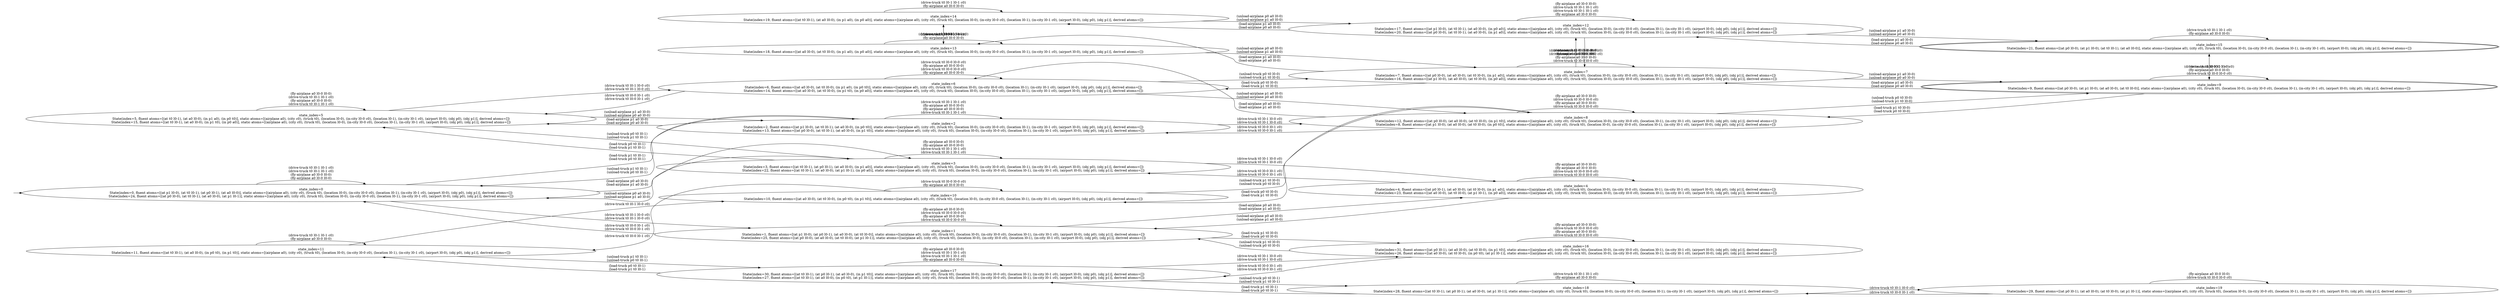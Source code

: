 digraph {
rankdir="LR"
s0[label="state_index=0
State(index=0, fluent atoms=[(at p1 l0-0), (at t0 l0-1), (at p0 l0-1), (at a0 l0-0)], static atoms=[(airplane a0), (city c0), (truck t0), (location l0-0), (in-city l0-0 c0), (location l0-1), (in-city l0-1 c0), (airport l0-0), (obj p0), (obj p1)], derived atoms=[])
State(index=24, fluent atoms=[(at p0 l0-0), (at t0 l0-1), (at a0 l0-0), (at p1 l0-1)], static atoms=[(airplane a0), (city c0), (truck t0), (location l0-0), (in-city l0-0 c0), (location l0-1), (in-city l0-1 c0), (airport l0-0), (obj p0), (obj p1)], derived atoms=[])
"]
s1[label="state_index=1
State(index=1, fluent atoms=[(at p1 l0-0), (at p0 l0-1), (at a0 l0-0), (at t0 l0-0)], static atoms=[(airplane a0), (city c0), (truck t0), (location l0-0), (in-city l0-0 c0), (location l0-1), (in-city l0-1 c0), (airport l0-0), (obj p0), (obj p1)], derived atoms=[])
State(index=25, fluent atoms=[(at p0 l0-0), (at a0 l0-0), (at t0 l0-0), (at p1 l0-1)], static atoms=[(airplane a0), (city c0), (truck t0), (location l0-0), (in-city l0-0 c0), (location l0-1), (in-city l0-1 c0), (airport l0-0), (obj p0), (obj p1)], derived atoms=[])
"]
s2[label="state_index=2
State(index=2, fluent atoms=[(at p1 l0-0), (at t0 l0-1), (at a0 l0-0), (in p0 t0)], static atoms=[(airplane a0), (city c0), (truck t0), (location l0-0), (in-city l0-0 c0), (location l0-1), (in-city l0-1 c0), (airport l0-0), (obj p0), (obj p1)], derived atoms=[])
State(index=13, fluent atoms=[(at p0 l0-0), (at t0 l0-1), (at a0 l0-0), (in p1 t0)], static atoms=[(airplane a0), (city c0), (truck t0), (location l0-0), (in-city l0-0 c0), (location l0-1), (in-city l0-1 c0), (airport l0-0), (obj p0), (obj p1)], derived atoms=[])
"]
s3[label="state_index=3
State(index=3, fluent atoms=[(at t0 l0-1), (at p0 l0-1), (at a0 l0-0), (in p1 a0)], static atoms=[(airplane a0), (city c0), (truck t0), (location l0-0), (in-city l0-0 c0), (location l0-1), (in-city l0-1 c0), (airport l0-0), (obj p0), (obj p1)], derived atoms=[])
State(index=22, fluent atoms=[(at t0 l0-1), (at a0 l0-0), (at p1 l0-1), (in p0 a0)], static atoms=[(airplane a0), (city c0), (truck t0), (location l0-0), (in-city l0-0 c0), (location l0-1), (in-city l0-1 c0), (airport l0-0), (obj p0), (obj p1)], derived atoms=[])
"]
s4[label="state_index=4
State(index=4, fluent atoms=[(at p0 l0-1), (at a0 l0-0), (at t0 l0-0), (in p1 a0)], static atoms=[(airplane a0), (city c0), (truck t0), (location l0-0), (in-city l0-0 c0), (location l0-1), (in-city l0-1 c0), (airport l0-0), (obj p0), (obj p1)], derived atoms=[])
State(index=23, fluent atoms=[(at a0 l0-0), (at t0 l0-0), (at p1 l0-1), (in p0 a0)], static atoms=[(airplane a0), (city c0), (truck t0), (location l0-0), (in-city l0-0 c0), (location l0-1), (in-city l0-1 c0), (airport l0-0), (obj p0), (obj p1)], derived atoms=[])
"]
s5[label="state_index=5
State(index=5, fluent atoms=[(at t0 l0-1), (at a0 l0-0), (in p1 a0), (in p0 t0)], static atoms=[(airplane a0), (city c0), (truck t0), (location l0-0), (in-city l0-0 c0), (location l0-1), (in-city l0-1 c0), (airport l0-0), (obj p0), (obj p1)], derived atoms=[])
State(index=15, fluent atoms=[(at t0 l0-1), (at a0 l0-0), (in p1 t0), (in p0 a0)], static atoms=[(airplane a0), (city c0), (truck t0), (location l0-0), (in-city l0-0 c0), (location l0-1), (in-city l0-1 c0), (airport l0-0), (obj p0), (obj p1)], derived atoms=[])
"]
s6[label="state_index=6
State(index=6, fluent atoms=[(at a0 l0-0), (at t0 l0-0), (in p1 a0), (in p0 t0)], static atoms=[(airplane a0), (city c0), (truck t0), (location l0-0), (in-city l0-0 c0), (location l0-1), (in-city l0-1 c0), (airport l0-0), (obj p0), (obj p1)], derived atoms=[])
State(index=14, fluent atoms=[(at a0 l0-0), (at t0 l0-0), (in p1 t0), (in p0 a0)], static atoms=[(airplane a0), (city c0), (truck t0), (location l0-0), (in-city l0-0 c0), (location l0-1), (in-city l0-1 c0), (airport l0-0), (obj p0), (obj p1)], derived atoms=[])
"]
s7[label="state_index=7
State(index=7, fluent atoms=[(at p0 l0-0), (at a0 l0-0), (at t0 l0-0), (in p1 a0)], static atoms=[(airplane a0), (city c0), (truck t0), (location l0-0), (in-city l0-0 c0), (location l0-1), (in-city l0-1 c0), (airport l0-0), (obj p0), (obj p1)], derived atoms=[])
State(index=16, fluent atoms=[(at p1 l0-0), (at a0 l0-0), (at t0 l0-0), (in p0 a0)], static atoms=[(airplane a0), (city c0), (truck t0), (location l0-0), (in-city l0-0 c0), (location l0-1), (in-city l0-1 c0), (airport l0-0), (obj p0), (obj p1)], derived atoms=[])
"]
s8[label="state_index=8
State(index=12, fluent atoms=[(at p0 l0-0), (at a0 l0-0), (at t0 l0-0), (in p1 t0)], static atoms=[(airplane a0), (city c0), (truck t0), (location l0-0), (in-city l0-0 c0), (location l0-1), (in-city l0-1 c0), (airport l0-0), (obj p0), (obj p1)], derived atoms=[])
State(index=8, fluent atoms=[(at p1 l0-0), (at a0 l0-0), (at t0 l0-0), (in p0 t0)], static atoms=[(airplane a0), (city c0), (truck t0), (location l0-0), (in-city l0-0 c0), (location l0-1), (in-city l0-1 c0), (airport l0-0), (obj p0), (obj p1)], derived atoms=[])
"]
s9[peripheries=2,label="state_index=9
State(index=9, fluent atoms=[(at p0 l0-0), (at p1 l0-0), (at a0 l0-0), (at t0 l0-0)], static atoms=[(airplane a0), (city c0), (truck t0), (location l0-0), (in-city l0-0 c0), (location l0-1), (in-city l0-1 c0), (airport l0-0), (obj p0), (obj p1)], derived atoms=[])
"]
s10[label="state_index=10
State(index=10, fluent atoms=[(at a0 l0-0), (at t0 l0-0), (in p0 t0), (in p1 t0)], static atoms=[(airplane a0), (city c0), (truck t0), (location l0-0), (in-city l0-0 c0), (location l0-1), (in-city l0-1 c0), (airport l0-0), (obj p0), (obj p1)], derived atoms=[])
"]
s11[label="state_index=11
State(index=11, fluent atoms=[(at t0 l0-1), (at a0 l0-0), (in p0 t0), (in p1 t0)], static atoms=[(airplane a0), (city c0), (truck t0), (location l0-0), (in-city l0-0 c0), (location l0-1), (in-city l0-1 c0), (airport l0-0), (obj p0), (obj p1)], derived atoms=[])
"]
s12[label="state_index=12
State(index=17, fluent atoms=[(at p1 l0-0), (at t0 l0-1), (at a0 l0-0), (in p0 a0)], static atoms=[(airplane a0), (city c0), (truck t0), (location l0-0), (in-city l0-0 c0), (location l0-1), (in-city l0-1 c0), (airport l0-0), (obj p0), (obj p1)], derived atoms=[])
State(index=20, fluent atoms=[(at p0 l0-0), (at t0 l0-1), (at a0 l0-0), (in p1 a0)], static atoms=[(airplane a0), (city c0), (truck t0), (location l0-0), (in-city l0-0 c0), (location l0-1), (in-city l0-1 c0), (airport l0-0), (obj p0), (obj p1)], derived atoms=[])
"]
s13[label="state_index=13
State(index=18, fluent atoms=[(at a0 l0-0), (at t0 l0-0), (in p1 a0), (in p0 a0)], static atoms=[(airplane a0), (city c0), (truck t0), (location l0-0), (in-city l0-0 c0), (location l0-1), (in-city l0-1 c0), (airport l0-0), (obj p0), (obj p1)], derived atoms=[])
"]
s14[label="state_index=14
State(index=19, fluent atoms=[(at t0 l0-1), (at a0 l0-0), (in p1 a0), (in p0 a0)], static atoms=[(airplane a0), (city c0), (truck t0), (location l0-0), (in-city l0-0 c0), (location l0-1), (in-city l0-1 c0), (airport l0-0), (obj p0), (obj p1)], derived atoms=[])
"]
s15[peripheries=2,label="state_index=15
State(index=21, fluent atoms=[(at p0 l0-0), (at p1 l0-0), (at t0 l0-1), (at a0 l0-0)], static atoms=[(airplane a0), (city c0), (truck t0), (location l0-0), (in-city l0-0 c0), (location l0-1), (in-city l0-1 c0), (airport l0-0), (obj p0), (obj p1)], derived atoms=[])
"]
s16[label="state_index=16
State(index=31, fluent atoms=[(at p0 l0-1), (at a0 l0-0), (at t0 l0-0), (in p1 t0)], static atoms=[(airplane a0), (city c0), (truck t0), (location l0-0), (in-city l0-0 c0), (location l0-1), (in-city l0-1 c0), (airport l0-0), (obj p0), (obj p1)], derived atoms=[])
State(index=26, fluent atoms=[(at a0 l0-0), (at t0 l0-0), (in p0 t0), (at p1 l0-1)], static atoms=[(airplane a0), (city c0), (truck t0), (location l0-0), (in-city l0-0 c0), (location l0-1), (in-city l0-1 c0), (airport l0-0), (obj p0), (obj p1)], derived atoms=[])
"]
s17[label="state_index=17
State(index=30, fluent atoms=[(at t0 l0-1), (at p0 l0-1), (at a0 l0-0), (in p1 t0)], static atoms=[(airplane a0), (city c0), (truck t0), (location l0-0), (in-city l0-0 c0), (location l0-1), (in-city l0-1 c0), (airport l0-0), (obj p0), (obj p1)], derived atoms=[])
State(index=27, fluent atoms=[(at t0 l0-1), (at a0 l0-0), (in p0 t0), (at p1 l0-1)], static atoms=[(airplane a0), (city c0), (truck t0), (location l0-0), (in-city l0-0 c0), (location l0-1), (in-city l0-1 c0), (airport l0-0), (obj p0), (obj p1)], derived atoms=[])
"]
s18[label="state_index=18
State(index=28, fluent atoms=[(at t0 l0-1), (at p0 l0-1), (at a0 l0-0), (at p1 l0-1)], static atoms=[(airplane a0), (city c0), (truck t0), (location l0-0), (in-city l0-0 c0), (location l0-1), (in-city l0-1 c0), (airport l0-0), (obj p0), (obj p1)], derived atoms=[])
"]
s19[label="state_index=19
State(index=29, fluent atoms=[(at p0 l0-1), (at a0 l0-0), (at t0 l0-0), (at p1 l0-1)], static atoms=[(airplane a0), (city c0), (truck t0), (location l0-0), (in-city l0-0 c0), (location l0-1), (in-city l0-1 c0), (airport l0-0), (obj p0), (obj p1)], derived atoms=[])
"]
Dangling [ label = "", style = invis ]
{ rank = same; Dangling }
Dangling -> s0
{ rank = same; s19}
{ rank = same; s4,s16,s18}
{ rank = same; s1,s3,s17}
{ rank = same; s0,s5,s11}
{ rank = same; s2,s6,s10,s13,s14}
{ rank = same; s7,s8,s12}
{ rank = same; s9,s15}
s0->s0 [label="(drive-truck t0 l0-1 l0-1 c0)
(drive-truck t0 l0-1 l0-1 c0)
(fly-airplane a0 l0-0 l0-0)
(fly-airplane a0 l0-0 l0-0)
"]
s0->s1 [label="(drive-truck t0 l0-1 l0-0 c0)
(drive-truck t0 l0-1 l0-0 c0)
"]
s0->s2 [label="(load-truck p1 t0 l0-1)
(load-truck p0 t0 l0-1)
"]
s0->s3 [label="(load-airplane p0 a0 l0-0)
(load-airplane p1 a0 l0-0)
"]
s1->s0 [label="(drive-truck t0 l0-0 l0-1 c0)
(drive-truck t0 l0-0 l0-1 c0)
"]
s1->s1 [label="(fly-airplane a0 l0-0 l0-0)
(drive-truck t0 l0-0 l0-0 c0)
(fly-airplane a0 l0-0 l0-0)
(drive-truck t0 l0-0 l0-0 c0)
"]
s1->s4 [label="(load-airplane p0 a0 l0-0)
(load-airplane p1 a0 l0-0)
"]
s1->s16 [label="(load-truck p1 t0 l0-0)
(load-truck p0 t0 l0-0)
"]
s2->s0 [label="(unload-truck p1 t0 l0-1)
(unload-truck p0 t0 l0-1)
"]
s2->s2 [label="(drive-truck t0 l0-1 l0-1 c0)
(fly-airplane a0 l0-0 l0-0)
(fly-airplane a0 l0-0 l0-0)
(drive-truck t0 l0-1 l0-1 c0)
"]
s2->s5 [label="(load-airplane p1 a0 l0-0)
(load-airplane p0 a0 l0-0)
"]
s2->s8 [label="(drive-truck t0 l0-1 l0-0 c0)
(drive-truck t0 l0-1 l0-0 c0)
"]
s3->s0 [label="(unload-airplane p0 a0 l0-0)
(unload-airplane p1 a0 l0-0)
"]
s3->s3 [label="(fly-airplane a0 l0-0 l0-0)
(fly-airplane a0 l0-0 l0-0)
(drive-truck t0 l0-1 l0-1 c0)
(drive-truck t0 l0-1 l0-1 c0)
"]
s3->s4 [label="(drive-truck t0 l0-1 l0-0 c0)
(drive-truck t0 l0-1 l0-0 c0)
"]
s3->s5 [label="(load-truck p0 t0 l0-1)
(load-truck p1 t0 l0-1)
"]
s4->s1 [label="(unload-airplane p0 a0 l0-0)
(unload-airplane p1 a0 l0-0)
"]
s4->s3 [label="(drive-truck t0 l0-0 l0-1 c0)
(drive-truck t0 l0-0 l0-1 c0)
"]
s4->s4 [label="(fly-airplane a0 l0-0 l0-0)
(fly-airplane a0 l0-0 l0-0)
(drive-truck t0 l0-0 l0-0 c0)
(drive-truck t0 l0-0 l0-0 c0)
"]
s5->s2 [label="(unload-airplane p1 a0 l0-0)
(unload-airplane p0 a0 l0-0)
"]
s5->s3 [label="(unload-truck p0 t0 l0-1)
(unload-truck p1 t0 l0-1)
"]
s5->s5 [label="(fly-airplane a0 l0-0 l0-0)
(drive-truck t0 l0-1 l0-1 c0)
(fly-airplane a0 l0-0 l0-0)
(drive-truck t0 l0-1 l0-1 c0)
"]
s5->s6 [label="(drive-truck t0 l0-1 l0-0 c0)
(drive-truck t0 l0-1 l0-0 c0)
"]
s6->s5 [label="(drive-truck t0 l0-0 l0-1 c0)
(drive-truck t0 l0-0 l0-1 c0)
"]
s6->s6 [label="(drive-truck t0 l0-0 l0-0 c0)
(fly-airplane a0 l0-0 l0-0)
(drive-truck t0 l0-0 l0-0 c0)
(fly-airplane a0 l0-0 l0-0)
"]
s6->s7 [label="(unload-truck p0 t0 l0-0)
(unload-truck p1 t0 l0-0)
"]
s6->s8 [label="(unload-airplane p1 a0 l0-0)
(unload-airplane p0 a0 l0-0)
"]
s7->s6 [label="(load-truck p0 t0 l0-0)
(load-truck p1 t0 l0-0)
"]
s7->s7 [label="(drive-truck t0 l0-0 l0-0 c0)
(fly-airplane a0 l0-0 l0-0)
(fly-airplane a0 l0-0 l0-0)
(drive-truck t0 l0-0 l0-0 c0)
"]
s7->s9 [label="(unload-airplane p1 a0 l0-0)
(unload-airplane p0 a0 l0-0)
"]
s7->s12 [label="(drive-truck t0 l0-0 l0-1 c0)
(drive-truck t0 l0-0 l0-1 c0)
"]
s7->s13 [label="(load-airplane p1 a0 l0-0)
(load-airplane p0 a0 l0-0)
"]
s8->s2 [label="(drive-truck t0 l0-0 l0-1 c0)
(drive-truck t0 l0-0 l0-1 c0)
"]
s8->s6 [label="(load-airplane p0 a0 l0-0)
(load-airplane p1 a0 l0-0)
"]
s8->s8 [label="(fly-airplane a0 l0-0 l0-0)
(drive-truck t0 l0-0 l0-0 c0)
(fly-airplane a0 l0-0 l0-0)
(drive-truck t0 l0-0 l0-0 c0)
"]
s8->s9 [label="(unload-truck p0 t0 l0-0)
(unload-truck p1 t0 l0-0)
"]
s8->s10 [label="(load-truck p0 t0 l0-0)
(load-truck p1 t0 l0-0)
"]
s9->s7 [label="(load-airplane p1 a0 l0-0)
(load-airplane p0 a0 l0-0)
"]
s9->s8 [label="(load-truck p1 t0 l0-0)
(load-truck p0 t0 l0-0)
"]
s9->s9 [label="(fly-airplane a0 l0-0 l0-0)
(drive-truck t0 l0-0 l0-0 c0)
"]
s9->s15 [label="(drive-truck t0 l0-0 l0-1 c0)
"]
s10->s8 [label="(unload-truck p1 t0 l0-0)
(unload-truck p0 t0 l0-0)
"]
s10->s10 [label="(drive-truck t0 l0-0 l0-0 c0)
(fly-airplane a0 l0-0 l0-0)
"]
s10->s11 [label="(drive-truck t0 l0-0 l0-1 c0)
"]
s11->s10 [label="(drive-truck t0 l0-1 l0-0 c0)
"]
s11->s11 [label="(drive-truck t0 l0-1 l0-1 c0)
(fly-airplane a0 l0-0 l0-0)
"]
s11->s17 [label="(unload-truck p1 t0 l0-1)
(unload-truck p0 t0 l0-1)
"]
s12->s7 [label="(drive-truck t0 l0-1 l0-0 c0)
(drive-truck t0 l0-1 l0-0 c0)
"]
s12->s12 [label="(fly-airplane a0 l0-0 l0-0)
(drive-truck t0 l0-1 l0-1 c0)
(drive-truck t0 l0-1 l0-1 c0)
(fly-airplane a0 l0-0 l0-0)
"]
s12->s14 [label="(load-airplane p1 a0 l0-0)
(load-airplane p0 a0 l0-0)
"]
s12->s15 [label="(unload-airplane p1 a0 l0-0)
(unload-airplane p0 a0 l0-0)
"]
s13->s7 [label="(unload-airplane p0 a0 l0-0)
(unload-airplane p1 a0 l0-0)
"]
s13->s13 [label="(drive-truck t0 l0-0 l0-0 c0)
(fly-airplane a0 l0-0 l0-0)
"]
s13->s14 [label="(drive-truck t0 l0-0 l0-1 c0)
"]
s14->s12 [label="(unload-airplane p0 a0 l0-0)
(unload-airplane p1 a0 l0-0)
"]
s14->s13 [label="(drive-truck t0 l0-1 l0-0 c0)
"]
s14->s14 [label="(drive-truck t0 l0-1 l0-1 c0)
(fly-airplane a0 l0-0 l0-0)
"]
s15->s9 [label="(drive-truck t0 l0-1 l0-0 c0)
"]
s15->s12 [label="(load-airplane p1 a0 l0-0)
(load-airplane p0 a0 l0-0)
"]
s15->s15 [label="(drive-truck t0 l0-1 l0-1 c0)
(fly-airplane a0 l0-0 l0-0)
"]
s16->s1 [label="(unload-truck p1 t0 l0-0)
(unload-truck p0 t0 l0-0)
"]
s16->s16 [label="(fly-airplane a0 l0-0 l0-0)
(drive-truck t0 l0-0 l0-0 c0)
(fly-airplane a0 l0-0 l0-0)
(drive-truck t0 l0-0 l0-0 c0)
"]
s16->s17 [label="(drive-truck t0 l0-0 l0-1 c0)
(drive-truck t0 l0-0 l0-1 c0)
"]
s17->s11 [label="(load-truck p0 t0 l0-1)
(load-truck p1 t0 l0-1)
"]
s17->s16 [label="(drive-truck t0 l0-1 l0-0 c0)
(drive-truck t0 l0-1 l0-0 c0)
"]
s17->s17 [label="(fly-airplane a0 l0-0 l0-0)
(drive-truck t0 l0-1 l0-1 c0)
(drive-truck t0 l0-1 l0-1 c0)
(fly-airplane a0 l0-0 l0-0)
"]
s17->s18 [label="(unload-truck p0 t0 l0-1)
(unload-truck p1 t0 l0-1)
"]
s18->s17 [label="(load-truck p1 t0 l0-1)
(load-truck p0 t0 l0-1)
"]
s18->s18 [label="(drive-truck t0 l0-1 l0-1 c0)
(fly-airplane a0 l0-0 l0-0)
"]
s18->s19 [label="(drive-truck t0 l0-1 l0-0 c0)
"]
s19->s18 [label="(drive-truck t0 l0-0 l0-1 c0)
"]
s19->s19 [label="(fly-airplane a0 l0-0 l0-0)
(drive-truck t0 l0-0 l0-0 c0)
"]
}
